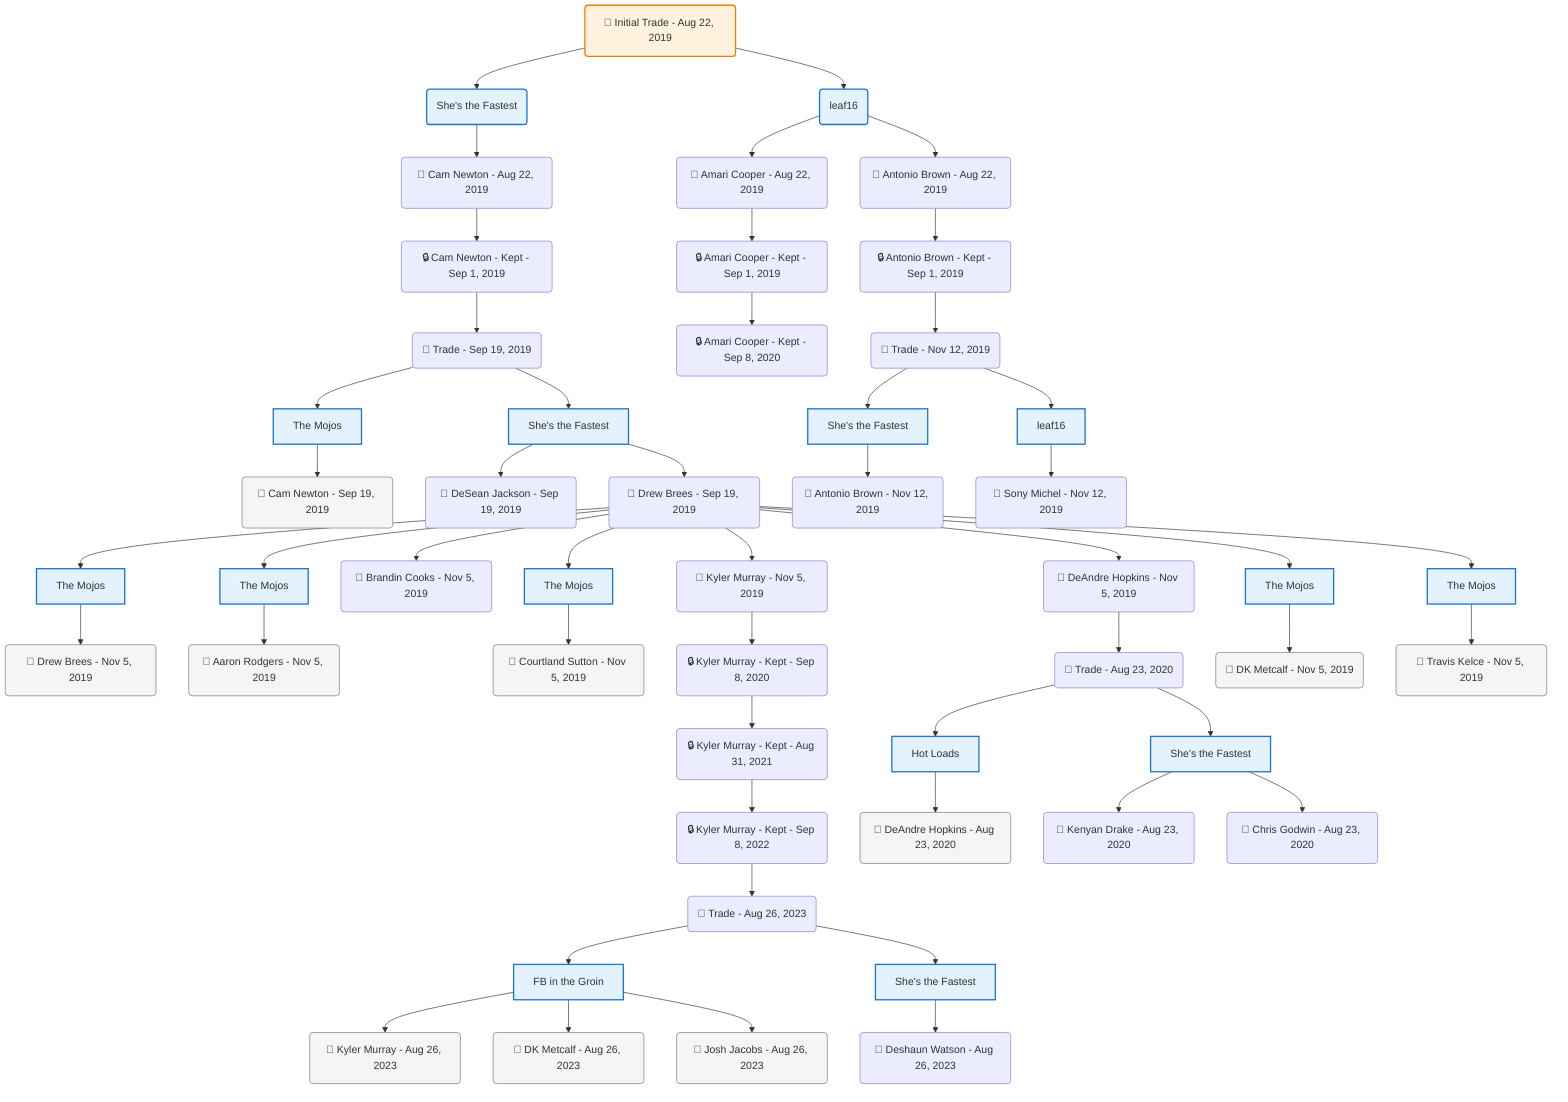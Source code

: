 flowchart TD

    TRADE_MAIN("🔄 Initial Trade - Aug 22, 2019")
    TEAM_1("She's the Fastest")
    TEAM_2("leaf16")
    NODE_52a8ca6d-3d29-4d14-989e-6ffc63c651e0("🔄 Cam Newton - Aug 22, 2019")
    NODE_6481e70a-262c-4e01-8739-937295f4ad43("🔒 Cam Newton - Kept - Sep 1, 2019")
    TRADE_1e1dc9fa-b6b6-4649-9a4a-9c885a9cd700_3("🔄 Trade - Sep 19, 2019")
    TEAM_bbe2d0ad-54cf-4c22-be82-b2a5f262a157_4["The Mojos"]
    NODE_5923fc5a-4a08-40f5-a8db-982b5516d806("🔄 Cam Newton - Sep 19, 2019")
    TEAM_4449259f-64af-44fd-9235-1facc0926234_5["She's the Fastest"]
    NODE_c064374a-aa94-4b1b-a672-19360f93a5e3("🔄 DeSean Jackson - Sep 19, 2019")
    NODE_68b79e3b-49d8-4244-8784-a18531d13213("🔄 Drew Brees - Sep 19, 2019")
    TEAM_bbe2d0ad-54cf-4c22-be82-b2a5f262a157_6["The Mojos"]
    NODE_7be406af-761c-4c8e-bc5c-0f25676e9648("🔄 Drew Brees - Nov 5, 2019")
    TEAM_bbe2d0ad-54cf-4c22-be82-b2a5f262a157_7["The Mojos"]
    NODE_5af397d0-26f8-42f1-9c47-64d3f8fe8285("🔄 Aaron Rodgers - Nov 5, 2019")
    NODE_b4bf3bc1-983b-4554-84ec-7840212803a8("🔄 Brandin Cooks - Nov 5, 2019")
    TEAM_bbe2d0ad-54cf-4c22-be82-b2a5f262a157_8["The Mojos"]
    NODE_be8fa4a3-53ab-4b4d-a635-81eab2bd44a9("🔄 Courtland Sutton - Nov 5, 2019")
    NODE_68cbe36e-1263-4591-b70a-8902c6d0f86b("🔄 Kyler Murray - Nov 5, 2019")
    NODE_7a4e5ab1-ddff-4217-99b4-80b97b2550c0("🔒 Kyler Murray - Kept - Sep 8, 2020")
    NODE_2aaaf3bf-2976-4257-b0f4-b198d1719b17("🔒 Kyler Murray - Kept - Aug 31, 2021")
    NODE_b46f79ff-a9d3-40cf-820d-fd73d6899293("🔒 Kyler Murray - Kept - Sep 8, 2022")
    TRADE_10f0728c-547e-4a2c-b5c6-cc9deec01d7a_9("🔄 Trade - Aug 26, 2023")
    TEAM_f483ecf1-cd17-4991-854b-e52dfc957b45_10["FB in the Groin"]
    NODE_6e064389-09b8-458e-b46b-337eb7318f14("🔄 Kyler Murray - Aug 26, 2023")
    NODE_ee435169-0602-428f-a779-b37ff53dc088("🔄 DK Metcalf - Aug 26, 2023")
    NODE_1ae3fee8-1da4-42d7-aa35-de49ef042a40("🔄 Josh Jacobs - Aug 26, 2023")
    TEAM_4449259f-64af-44fd-9235-1facc0926234_11["She's the Fastest"]
    NODE_5fe28168-367e-40ca-a437-33b34cb5a0fb("🔄 Deshaun Watson - Aug 26, 2023")
    NODE_b67baf67-df27-40d3-9fca-9bcf1039868d("🔄 DeAndre Hopkins - Nov 5, 2019")
    TRADE_3e762486-d9be-47eb-8b4f-c7a7a3f524da_12("🔄 Trade - Aug 23, 2020")
    TEAM_8e9f18ff-62c3-40e8-bb10-32f74cf4ee33_13["Hot Loads"]
    NODE_634ccd28-8ac2-4260-a31f-44769b4637aa("🔄 DeAndre Hopkins - Aug 23, 2020")
    TEAM_4449259f-64af-44fd-9235-1facc0926234_14["She's the Fastest"]
    NODE_eaa082b2-26ff-42a7-84e0-1d53c9a2af29("🔄 Kenyan Drake - Aug 23, 2020")
    NODE_7338af52-9e6f-4277-aeb6-f78afe346197("🔄 Chris Godwin - Aug 23, 2020")
    TEAM_bbe2d0ad-54cf-4c22-be82-b2a5f262a157_15["The Mojos"]
    NODE_a2e35b9f-dfdd-4358-9503-dbda9ce23f28("🔄 DK Metcalf - Nov 5, 2019")
    TEAM_bbe2d0ad-54cf-4c22-be82-b2a5f262a157_16["The Mojos"]
    NODE_b92ddfc1-1e22-41c5-8494-fedbc0a7ed77("🔄 Travis Kelce - Nov 5, 2019")
    NODE_c69b04fc-2a53-45cf-b893-b1ad70c630d3("🔄 Amari Cooper - Aug 22, 2019")
    NODE_f8b31bf7-13e1-4d4c-9e41-cbc794c42776("🔒 Amari Cooper - Kept - Sep 1, 2019")
    NODE_e3d7ec3a-48bb-4e78-aca2-b183435da478("🔒 Amari Cooper - Kept - Sep 8, 2020")
    NODE_3a8b07ba-d616-4a49-b7f8-be8a5f459826("🔄 Antonio Brown - Aug 22, 2019")
    NODE_e4c728cc-8d3f-4237-a2f7-8f7c8137e88d("🔒 Antonio Brown - Kept - Sep 1, 2019")
    TRADE_3d512b9a-74f5-4931-b0cc-50ba175f69d0_17("🔄 Trade - Nov 12, 2019")
    TEAM_4449259f-64af-44fd-9235-1facc0926234_18["She's the Fastest"]
    NODE_aa16e8cf-cd21-4c91-9dfe-daa5f4eab9e7("🔄 Antonio Brown - Nov 12, 2019")
    TEAM_66fb98f4-89a7-45f9-893a-b41d71e6249d_19["leaf16"]
    NODE_2bdf1d7d-2b13-4085-8bcf-3f978a8d1034("🔄 Sony Michel - Nov 12, 2019")

    TRADE_MAIN --> TEAM_1
    TRADE_MAIN --> TEAM_2
    TEAM_1 --> NODE_52a8ca6d-3d29-4d14-989e-6ffc63c651e0
    NODE_52a8ca6d-3d29-4d14-989e-6ffc63c651e0 --> NODE_6481e70a-262c-4e01-8739-937295f4ad43
    NODE_6481e70a-262c-4e01-8739-937295f4ad43 --> TRADE_1e1dc9fa-b6b6-4649-9a4a-9c885a9cd700_3
    TRADE_1e1dc9fa-b6b6-4649-9a4a-9c885a9cd700_3 --> TEAM_bbe2d0ad-54cf-4c22-be82-b2a5f262a157_4
    TEAM_bbe2d0ad-54cf-4c22-be82-b2a5f262a157_4 --> NODE_5923fc5a-4a08-40f5-a8db-982b5516d806
    TRADE_1e1dc9fa-b6b6-4649-9a4a-9c885a9cd700_3 --> TEAM_4449259f-64af-44fd-9235-1facc0926234_5
    TEAM_4449259f-64af-44fd-9235-1facc0926234_5 --> NODE_c064374a-aa94-4b1b-a672-19360f93a5e3
    TEAM_4449259f-64af-44fd-9235-1facc0926234_5 --> NODE_68b79e3b-49d8-4244-8784-a18531d13213
    NODE_68b79e3b-49d8-4244-8784-a18531d13213 --> TEAM_bbe2d0ad-54cf-4c22-be82-b2a5f262a157_6
    TEAM_bbe2d0ad-54cf-4c22-be82-b2a5f262a157_6 --> NODE_7be406af-761c-4c8e-bc5c-0f25676e9648
    NODE_68b79e3b-49d8-4244-8784-a18531d13213 --> TEAM_bbe2d0ad-54cf-4c22-be82-b2a5f262a157_7
    TEAM_bbe2d0ad-54cf-4c22-be82-b2a5f262a157_7 --> NODE_5af397d0-26f8-42f1-9c47-64d3f8fe8285
    NODE_68b79e3b-49d8-4244-8784-a18531d13213 --> NODE_b4bf3bc1-983b-4554-84ec-7840212803a8
    NODE_68b79e3b-49d8-4244-8784-a18531d13213 --> TEAM_bbe2d0ad-54cf-4c22-be82-b2a5f262a157_8
    TEAM_bbe2d0ad-54cf-4c22-be82-b2a5f262a157_8 --> NODE_be8fa4a3-53ab-4b4d-a635-81eab2bd44a9
    NODE_68b79e3b-49d8-4244-8784-a18531d13213 --> NODE_68cbe36e-1263-4591-b70a-8902c6d0f86b
    NODE_68cbe36e-1263-4591-b70a-8902c6d0f86b --> NODE_7a4e5ab1-ddff-4217-99b4-80b97b2550c0
    NODE_7a4e5ab1-ddff-4217-99b4-80b97b2550c0 --> NODE_2aaaf3bf-2976-4257-b0f4-b198d1719b17
    NODE_2aaaf3bf-2976-4257-b0f4-b198d1719b17 --> NODE_b46f79ff-a9d3-40cf-820d-fd73d6899293
    NODE_b46f79ff-a9d3-40cf-820d-fd73d6899293 --> TRADE_10f0728c-547e-4a2c-b5c6-cc9deec01d7a_9
    TRADE_10f0728c-547e-4a2c-b5c6-cc9deec01d7a_9 --> TEAM_f483ecf1-cd17-4991-854b-e52dfc957b45_10
    TEAM_f483ecf1-cd17-4991-854b-e52dfc957b45_10 --> NODE_6e064389-09b8-458e-b46b-337eb7318f14
    TEAM_f483ecf1-cd17-4991-854b-e52dfc957b45_10 --> NODE_ee435169-0602-428f-a779-b37ff53dc088
    TEAM_f483ecf1-cd17-4991-854b-e52dfc957b45_10 --> NODE_1ae3fee8-1da4-42d7-aa35-de49ef042a40
    TRADE_10f0728c-547e-4a2c-b5c6-cc9deec01d7a_9 --> TEAM_4449259f-64af-44fd-9235-1facc0926234_11
    TEAM_4449259f-64af-44fd-9235-1facc0926234_11 --> NODE_5fe28168-367e-40ca-a437-33b34cb5a0fb
    NODE_68b79e3b-49d8-4244-8784-a18531d13213 --> NODE_b67baf67-df27-40d3-9fca-9bcf1039868d
    NODE_b67baf67-df27-40d3-9fca-9bcf1039868d --> TRADE_3e762486-d9be-47eb-8b4f-c7a7a3f524da_12
    TRADE_3e762486-d9be-47eb-8b4f-c7a7a3f524da_12 --> TEAM_8e9f18ff-62c3-40e8-bb10-32f74cf4ee33_13
    TEAM_8e9f18ff-62c3-40e8-bb10-32f74cf4ee33_13 --> NODE_634ccd28-8ac2-4260-a31f-44769b4637aa
    TRADE_3e762486-d9be-47eb-8b4f-c7a7a3f524da_12 --> TEAM_4449259f-64af-44fd-9235-1facc0926234_14
    TEAM_4449259f-64af-44fd-9235-1facc0926234_14 --> NODE_eaa082b2-26ff-42a7-84e0-1d53c9a2af29
    TEAM_4449259f-64af-44fd-9235-1facc0926234_14 --> NODE_7338af52-9e6f-4277-aeb6-f78afe346197
    NODE_68b79e3b-49d8-4244-8784-a18531d13213 --> TEAM_bbe2d0ad-54cf-4c22-be82-b2a5f262a157_15
    TEAM_bbe2d0ad-54cf-4c22-be82-b2a5f262a157_15 --> NODE_a2e35b9f-dfdd-4358-9503-dbda9ce23f28
    NODE_68b79e3b-49d8-4244-8784-a18531d13213 --> TEAM_bbe2d0ad-54cf-4c22-be82-b2a5f262a157_16
    TEAM_bbe2d0ad-54cf-4c22-be82-b2a5f262a157_16 --> NODE_b92ddfc1-1e22-41c5-8494-fedbc0a7ed77
    TEAM_2 --> NODE_c69b04fc-2a53-45cf-b893-b1ad70c630d3
    NODE_c69b04fc-2a53-45cf-b893-b1ad70c630d3 --> NODE_f8b31bf7-13e1-4d4c-9e41-cbc794c42776
    NODE_f8b31bf7-13e1-4d4c-9e41-cbc794c42776 --> NODE_e3d7ec3a-48bb-4e78-aca2-b183435da478
    TEAM_2 --> NODE_3a8b07ba-d616-4a49-b7f8-be8a5f459826
    NODE_3a8b07ba-d616-4a49-b7f8-be8a5f459826 --> NODE_e4c728cc-8d3f-4237-a2f7-8f7c8137e88d
    NODE_e4c728cc-8d3f-4237-a2f7-8f7c8137e88d --> TRADE_3d512b9a-74f5-4931-b0cc-50ba175f69d0_17
    TRADE_3d512b9a-74f5-4931-b0cc-50ba175f69d0_17 --> TEAM_4449259f-64af-44fd-9235-1facc0926234_18
    TEAM_4449259f-64af-44fd-9235-1facc0926234_18 --> NODE_aa16e8cf-cd21-4c91-9dfe-daa5f4eab9e7
    TRADE_3d512b9a-74f5-4931-b0cc-50ba175f69d0_17 --> TEAM_66fb98f4-89a7-45f9-893a-b41d71e6249d_19
    TEAM_66fb98f4-89a7-45f9-893a-b41d71e6249d_19 --> NODE_2bdf1d7d-2b13-4085-8bcf-3f978a8d1034

    %% Node styling
    classDef teamNode fill:#e3f2fd,stroke:#1976d2,stroke-width:2px
    classDef tradeNode fill:#fff3e0,stroke:#f57c00,stroke-width:2px
    classDef playerNode fill:#f3e5f5,stroke:#7b1fa2,stroke-width:1px
    classDef nonRootPlayerNode fill:#f5f5f5,stroke:#757575,stroke-width:1px
    classDef endNode fill:#ffebee,stroke:#c62828,stroke-width:2px
    classDef waiverNode fill:#e8f5e8,stroke:#388e3c,stroke-width:2px
    classDef championshipNode fill:#fff9c4,stroke:#f57f17,stroke-width:3px

    class TEAM_1,TEAM_2,TEAM_bbe2d0ad-54cf-4c22-be82-b2a5f262a157_4,TEAM_4449259f-64af-44fd-9235-1facc0926234_5,TEAM_bbe2d0ad-54cf-4c22-be82-b2a5f262a157_6,TEAM_bbe2d0ad-54cf-4c22-be82-b2a5f262a157_7,TEAM_bbe2d0ad-54cf-4c22-be82-b2a5f262a157_8,TEAM_f483ecf1-cd17-4991-854b-e52dfc957b45_10,TEAM_4449259f-64af-44fd-9235-1facc0926234_11,TEAM_8e9f18ff-62c3-40e8-bb10-32f74cf4ee33_13,TEAM_4449259f-64af-44fd-9235-1facc0926234_14,TEAM_bbe2d0ad-54cf-4c22-be82-b2a5f262a157_15,TEAM_bbe2d0ad-54cf-4c22-be82-b2a5f262a157_16,TEAM_4449259f-64af-44fd-9235-1facc0926234_18,TEAM_66fb98f4-89a7-45f9-893a-b41d71e6249d_19 teamNode
    class NODE_5923fc5a-4a08-40f5-a8db-982b5516d806,NODE_7be406af-761c-4c8e-bc5c-0f25676e9648,NODE_5af397d0-26f8-42f1-9c47-64d3f8fe8285,NODE_be8fa4a3-53ab-4b4d-a635-81eab2bd44a9,NODE_6e064389-09b8-458e-b46b-337eb7318f14,NODE_ee435169-0602-428f-a779-b37ff53dc088,NODE_1ae3fee8-1da4-42d7-aa35-de49ef042a40,NODE_634ccd28-8ac2-4260-a31f-44769b4637aa,NODE_a2e35b9f-dfdd-4358-9503-dbda9ce23f28,NODE_b92ddfc1-1e22-41c5-8494-fedbc0a7ed77 nonRootPlayerNode
    class TRADE_MAIN tradeNode